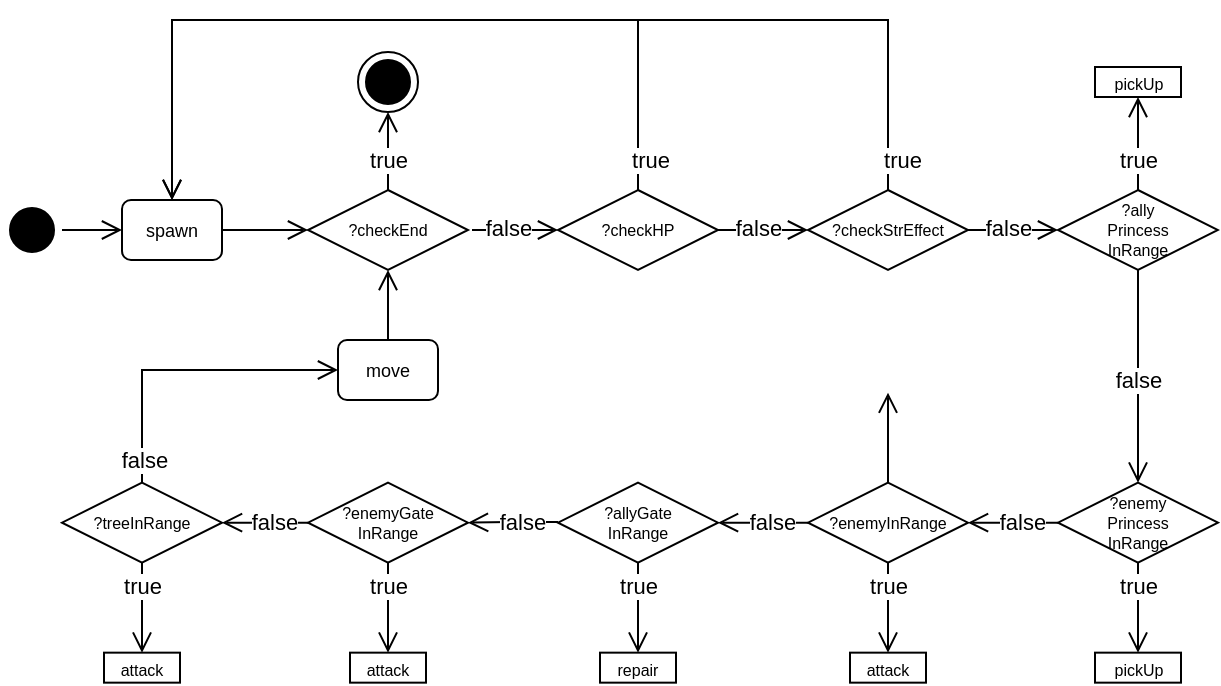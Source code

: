 <mxfile version="26.0.11">
  <diagram name="Page-1" id="e7e014a7-5840-1c2e-5031-d8a46d1fe8dd">
    <mxGraphModel dx="925" dy="481" grid="1" gridSize="10" guides="1" tooltips="1" connect="1" arrows="1" fold="1" page="1" pageScale="1" pageWidth="1169" pageHeight="826" background="none" math="0" shadow="0">
      <root>
        <mxCell id="0" />
        <mxCell id="1" parent="0" />
        <mxCell id="22" value="" style="edgeStyle=elbowEdgeStyle;elbow=vertical;align=left;verticalAlign=bottom;endArrow=open;endSize=8;exitX=0.5;exitY=0;endFill=1;rounded=0;exitDx=0;exitDy=0;entryX=0.5;entryY=1;entryDx=0;entryDy=0;" parent="1" source="rSYbZqv3cKX7zQpIJlmM-34" target="_Sj6H3lR2v7R7_RWuAPX-43" edge="1">
          <mxGeometry x="-1" relative="1" as="geometry">
            <mxPoint x="295" y="70" as="targetPoint" />
            <Array as="points" />
            <mxPoint x="440" y="200.0" as="sourcePoint" />
          </mxGeometry>
        </mxCell>
        <mxCell id="_Sj6H3lR2v7R7_RWuAPX-50" value="true" style="edgeLabel;html=1;align=center;verticalAlign=middle;resizable=0;points=[];" parent="22" vertex="1" connectable="0">
          <mxGeometry x="0.267" relative="1" as="geometry">
            <mxPoint y="9" as="offset" />
          </mxGeometry>
        </mxCell>
        <mxCell id="rSYbZqv3cKX7zQpIJlmM-36" style="edgeStyle=orthogonalEdgeStyle;rounded=0;orthogonalLoop=1;jettySize=auto;html=1;exitX=1;exitY=0.5;exitDx=0;exitDy=0;strokeColor=none;" parent="1" source="_Sj6H3lR2v7R7_RWuAPX-70" target="rSYbZqv3cKX7zQpIJlmM-35" edge="1">
          <mxGeometry relative="1" as="geometry" />
        </mxCell>
        <mxCell id="_Sj6H3lR2v7R7_RWuAPX-70" value="" style="ellipse;shape=startState;fillColor=#000000;strokeColor=#000000;" parent="1" vertex="1">
          <mxGeometry x="100" y="130" width="30" height="30" as="geometry" />
        </mxCell>
        <mxCell id="_Sj6H3lR2v7R7_RWuAPX-43" value="" style="ellipse;shape=endState;fillColor=#000000;strokeColor=#000000;" parent="1" vertex="1">
          <mxGeometry x="278" y="56" width="30" height="30" as="geometry" />
        </mxCell>
        <mxCell id="rSYbZqv3cKX7zQpIJlmM-34" value="?checkEnd" style="rhombus;fontSize=8;" parent="1" vertex="1">
          <mxGeometry x="253" y="125" width="80" height="40" as="geometry" />
        </mxCell>
        <mxCell id="rSYbZqv3cKX7zQpIJlmM-35" value="spawn" style="fontSize=9;verticalAlign=middle;horizontal=1;rounded=1;" parent="1" vertex="1">
          <mxGeometry x="160" y="130" width="50" height="30" as="geometry" />
        </mxCell>
        <mxCell id="rSYbZqv3cKX7zQpIJlmM-39" value="" style="edgeStyle=elbowEdgeStyle;elbow=horizontal;align=left;verticalAlign=bottom;endArrow=open;endSize=8;exitX=1;exitY=0.5;endFill=1;rounded=0;exitDx=0;exitDy=0;entryX=0;entryY=0.5;entryDx=0;entryDy=0;" parent="1" source="_Sj6H3lR2v7R7_RWuAPX-70" target="rSYbZqv3cKX7zQpIJlmM-35" edge="1">
          <mxGeometry x="-1" relative="1" as="geometry">
            <mxPoint x="60" y="-30" as="targetPoint" />
            <Array as="points" />
            <mxPoint x="155" y="70.0" as="sourcePoint" />
          </mxGeometry>
        </mxCell>
        <mxCell id="rSYbZqv3cKX7zQpIJlmM-43" value="" style="edgeStyle=elbowEdgeStyle;elbow=horizontal;align=left;verticalAlign=bottom;endArrow=open;endSize=8;exitX=1;exitY=0.5;endFill=1;rounded=0;exitDx=0;exitDy=0;entryX=0;entryY=0.5;entryDx=0;entryDy=0;" parent="1" source="rSYbZqv3cKX7zQpIJlmM-35" target="rSYbZqv3cKX7zQpIJlmM-34" edge="1">
          <mxGeometry x="-1" relative="1" as="geometry">
            <mxPoint x="260" y="144.62" as="targetPoint" />
            <Array as="points" />
            <mxPoint x="220" y="144.62" as="sourcePoint" />
          </mxGeometry>
        </mxCell>
        <mxCell id="rSYbZqv3cKX7zQpIJlmM-45" value="" style="edgeStyle=elbowEdgeStyle;elbow=horizontal;align=left;verticalAlign=bottom;endArrow=open;endSize=8;exitX=0.5;exitY=0;endFill=1;rounded=0;exitDx=0;exitDy=0;entryX=0;entryY=0.5;entryDx=0;entryDy=0;" parent="1" target="rSYbZqv3cKX7zQpIJlmM-47" edge="1">
          <mxGeometry x="-1" relative="1" as="geometry">
            <mxPoint x="335" y="90" as="targetPoint" />
            <Array as="points" />
            <mxPoint x="335" y="145" as="sourcePoint" />
          </mxGeometry>
        </mxCell>
        <mxCell id="rSYbZqv3cKX7zQpIJlmM-46" value="false" style="edgeLabel;html=1;align=center;verticalAlign=middle;resizable=0;points=[];" parent="rSYbZqv3cKX7zQpIJlmM-45" vertex="1" connectable="0">
          <mxGeometry x="0.267" relative="1" as="geometry">
            <mxPoint x="-9" y="-1" as="offset" />
          </mxGeometry>
        </mxCell>
        <mxCell id="rSYbZqv3cKX7zQpIJlmM-47" value="?checkHP" style="rhombus;fontSize=8;" parent="1" vertex="1">
          <mxGeometry x="378" y="125" width="80" height="40" as="geometry" />
        </mxCell>
        <mxCell id="rSYbZqv3cKX7zQpIJlmM-50" value="" style="edgeStyle=elbowEdgeStyle;elbow=vertical;align=left;verticalAlign=bottom;endArrow=open;endSize=8;exitX=0.5;exitY=0;endFill=1;rounded=0;exitDx=0;exitDy=0;entryX=0.5;entryY=0;entryDx=0;entryDy=0;" parent="1" source="rSYbZqv3cKX7zQpIJlmM-47" target="rSYbZqv3cKX7zQpIJlmM-35" edge="1">
          <mxGeometry x="-1" relative="1" as="geometry">
            <mxPoint x="418" y="86" as="targetPoint" />
            <Array as="points">
              <mxPoint x="300" y="40" />
            </Array>
            <mxPoint x="418" y="125" as="sourcePoint" />
          </mxGeometry>
        </mxCell>
        <mxCell id="rSYbZqv3cKX7zQpIJlmM-51" value="true" style="edgeLabel;html=1;align=center;verticalAlign=middle;resizable=0;points=[];" parent="rSYbZqv3cKX7zQpIJlmM-50" vertex="1" connectable="0">
          <mxGeometry x="0.267" relative="1" as="geometry">
            <mxPoint x="179" y="70" as="offset" />
          </mxGeometry>
        </mxCell>
        <mxCell id="rSYbZqv3cKX7zQpIJlmM-66" value="" style="edgeStyle=elbowEdgeStyle;elbow=horizontal;align=left;verticalAlign=bottom;endArrow=open;endSize=8;exitX=1;exitY=0.5;endFill=1;rounded=0;exitDx=0;exitDy=0;entryX=0;entryY=0.5;entryDx=0;entryDy=0;" parent="1" source="rSYbZqv3cKX7zQpIJlmM-47" target="rSYbZqv3cKX7zQpIJlmM-68" edge="1">
          <mxGeometry x="-1" relative="1" as="geometry">
            <mxPoint x="460" y="90" as="targetPoint" />
            <Array as="points" />
            <mxPoint x="460" y="145" as="sourcePoint" />
          </mxGeometry>
        </mxCell>
        <mxCell id="rSYbZqv3cKX7zQpIJlmM-67" value="false" style="edgeLabel;html=1;align=center;verticalAlign=middle;resizable=0;points=[];" parent="rSYbZqv3cKX7zQpIJlmM-66" vertex="1" connectable="0">
          <mxGeometry x="0.267" relative="1" as="geometry">
            <mxPoint x="-9" y="-1" as="offset" />
          </mxGeometry>
        </mxCell>
        <mxCell id="rSYbZqv3cKX7zQpIJlmM-68" value="?checkStrEffect" style="rhombus;fontSize=8;" parent="1" vertex="1">
          <mxGeometry x="503" y="125" width="80" height="40" as="geometry" />
        </mxCell>
        <mxCell id="rSYbZqv3cKX7zQpIJlmM-69" value="" style="edgeStyle=elbowEdgeStyle;elbow=vertical;align=left;verticalAlign=bottom;endArrow=open;endSize=8;exitX=0.5;exitY=0;endFill=1;rounded=0;exitDx=0;exitDy=0;entryX=0.5;entryY=0;entryDx=0;entryDy=0;" parent="1" source="rSYbZqv3cKX7zQpIJlmM-68" target="rSYbZqv3cKX7zQpIJlmM-35" edge="1">
          <mxGeometry x="-1" relative="1" as="geometry">
            <mxPoint x="290" y="120" as="targetPoint" />
            <Array as="points">
              <mxPoint x="425" y="40" />
            </Array>
            <mxPoint x="543" y="125" as="sourcePoint" />
          </mxGeometry>
        </mxCell>
        <mxCell id="rSYbZqv3cKX7zQpIJlmM-70" value="true" style="edgeLabel;html=1;align=center;verticalAlign=middle;resizable=0;points=[];" parent="rSYbZqv3cKX7zQpIJlmM-69" vertex="1" connectable="0">
          <mxGeometry x="0.267" relative="1" as="geometry">
            <mxPoint x="259" y="70" as="offset" />
          </mxGeometry>
        </mxCell>
        <mxCell id="rSYbZqv3cKX7zQpIJlmM-75" value="" style="edgeStyle=elbowEdgeStyle;elbow=horizontal;align=left;verticalAlign=bottom;endArrow=open;endSize=8;exitX=1;exitY=0.5;endFill=1;rounded=0;exitDx=0;exitDy=0;entryX=0;entryY=0.5;entryDx=0;entryDy=0;" parent="1" source="rSYbZqv3cKX7zQpIJlmM-68" target="rSYbZqv3cKX7zQpIJlmM-77" edge="1">
          <mxGeometry x="-1" relative="1" as="geometry">
            <mxPoint x="585" y="90" as="targetPoint" />
            <Array as="points" />
            <mxPoint x="583" y="145" as="sourcePoint" />
          </mxGeometry>
        </mxCell>
        <mxCell id="rSYbZqv3cKX7zQpIJlmM-76" value="false" style="edgeLabel;html=1;align=center;verticalAlign=middle;resizable=0;points=[];" parent="rSYbZqv3cKX7zQpIJlmM-75" vertex="1" connectable="0">
          <mxGeometry x="0.267" relative="1" as="geometry">
            <mxPoint x="-9" y="-1" as="offset" />
          </mxGeometry>
        </mxCell>
        <mxCell id="rSYbZqv3cKX7zQpIJlmM-77" value="?ally&#xa;Princess&#xa;InRange" style="rhombus;fontSize=8;" parent="1" vertex="1">
          <mxGeometry x="628" y="125" width="80" height="40" as="geometry" />
        </mxCell>
        <mxCell id="rSYbZqv3cKX7zQpIJlmM-78" value="" style="edgeStyle=elbowEdgeStyle;elbow=vertical;align=left;verticalAlign=bottom;endArrow=open;endSize=8;exitX=0.5;exitY=0;endFill=1;rounded=0;exitDx=0;exitDy=0;entryX=0.5;entryY=1;entryDx=0;entryDy=0;" parent="1" source="rSYbZqv3cKX7zQpIJlmM-77" target="rSYbZqv3cKX7zQpIJlmM-115" edge="1">
          <mxGeometry x="-1" relative="1" as="geometry">
            <mxPoint x="668" y="80" as="targetPoint" />
            <Array as="points" />
            <mxPoint x="668" y="125" as="sourcePoint" />
          </mxGeometry>
        </mxCell>
        <mxCell id="rSYbZqv3cKX7zQpIJlmM-79" value="true" style="edgeLabel;html=1;align=center;verticalAlign=middle;resizable=0;points=[];" parent="rSYbZqv3cKX7zQpIJlmM-78" vertex="1" connectable="0">
          <mxGeometry x="0.267" relative="1" as="geometry">
            <mxPoint y="14" as="offset" />
          </mxGeometry>
        </mxCell>
        <mxCell id="rSYbZqv3cKX7zQpIJlmM-81" value="" style="edgeStyle=elbowEdgeStyle;elbow=horizontal;align=left;verticalAlign=bottom;endArrow=open;endSize=8;exitX=0.5;exitY=1;endFill=1;rounded=0;exitDx=0;exitDy=0;entryX=0.5;entryY=0;entryDx=0;entryDy=0;" parent="1" source="rSYbZqv3cKX7zQpIJlmM-77" target="rSYbZqv3cKX7zQpIJlmM-83" edge="1">
          <mxGeometry x="-1" relative="1" as="geometry">
            <mxPoint x="710" y="90" as="targetPoint" />
            <Array as="points">
              <mxPoint x="668" y="190" />
            </Array>
            <mxPoint x="708" y="145" as="sourcePoint" />
          </mxGeometry>
        </mxCell>
        <mxCell id="rSYbZqv3cKX7zQpIJlmM-82" value="false" style="edgeLabel;html=1;align=center;verticalAlign=middle;resizable=0;points=[];" parent="rSYbZqv3cKX7zQpIJlmM-81" vertex="1" connectable="0">
          <mxGeometry x="0.267" relative="1" as="geometry">
            <mxPoint y="-13" as="offset" />
          </mxGeometry>
        </mxCell>
        <mxCell id="rSYbZqv3cKX7zQpIJlmM-83" value="?enemy&#xa;Princess&#xa;InRange" style="rhombus;fontSize=8;" parent="1" vertex="1">
          <mxGeometry x="628" y="271.33" width="80" height="40" as="geometry" />
        </mxCell>
        <mxCell id="rSYbZqv3cKX7zQpIJlmM-84" value="" style="edgeStyle=elbowEdgeStyle;elbow=vertical;align=left;verticalAlign=bottom;endArrow=open;endSize=8;exitX=0.5;exitY=1;endFill=1;rounded=0;exitDx=0;exitDy=0;entryX=0.5;entryY=0;entryDx=0;entryDy=0;" parent="1" source="rSYbZqv3cKX7zQpIJlmM-83" target="rSYbZqv3cKX7zQpIJlmM-86" edge="1">
          <mxGeometry x="-1" relative="1" as="geometry">
            <mxPoint x="668" y="226.33" as="targetPoint" />
            <Array as="points" />
            <mxPoint x="668" y="271.33" as="sourcePoint" />
          </mxGeometry>
        </mxCell>
        <mxCell id="rSYbZqv3cKX7zQpIJlmM-85" value="true" style="edgeLabel;html=1;align=center;verticalAlign=middle;resizable=0;points=[];" parent="rSYbZqv3cKX7zQpIJlmM-84" vertex="1" connectable="0">
          <mxGeometry x="0.267" relative="1" as="geometry">
            <mxPoint y="-17" as="offset" />
          </mxGeometry>
        </mxCell>
        <mxCell id="rSYbZqv3cKX7zQpIJlmM-86" value="&lt;font style=&quot;font-size: 8px;&quot;&gt;pickUp&lt;/font&gt;" style="rounded=0;whiteSpace=wrap;html=1;" parent="1" vertex="1">
          <mxGeometry x="646.5" y="356.33" width="43" height="15" as="geometry" />
        </mxCell>
        <mxCell id="rSYbZqv3cKX7zQpIJlmM-109" value="" style="edgeStyle=elbowEdgeStyle;elbow=horizontal;align=left;verticalAlign=bottom;endArrow=open;endSize=8;endFill=1;rounded=0;exitX=0;exitY=0.5;exitDx=0;exitDy=0;entryX=1;entryY=0.5;entryDx=0;entryDy=0;" parent="1" source="rSYbZqv3cKX7zQpIJlmM-83" target="rSYbZqv3cKX7zQpIJlmM-130" edge="1">
          <mxGeometry x="-1" relative="1" as="geometry">
            <mxPoint x="583" y="291.33" as="targetPoint" />
            <Array as="points" />
            <mxPoint x="630" y="321.33" as="sourcePoint" />
          </mxGeometry>
        </mxCell>
        <mxCell id="rSYbZqv3cKX7zQpIJlmM-110" value="false" style="edgeLabel;html=1;align=center;verticalAlign=middle;resizable=0;points=[];" parent="rSYbZqv3cKX7zQpIJlmM-109" vertex="1" connectable="0">
          <mxGeometry x="0.267" relative="1" as="geometry">
            <mxPoint x="10" y="-1" as="offset" />
          </mxGeometry>
        </mxCell>
        <mxCell id="rSYbZqv3cKX7zQpIJlmM-112" value="" style="edgeStyle=elbowEdgeStyle;elbow=vertical;align=left;verticalAlign=bottom;endArrow=open;endSize=8;exitX=0.5;exitY=1;endFill=1;rounded=0;exitDx=0;exitDy=0;entryX=0.5;entryY=0;entryDx=0;entryDy=0;" parent="1" target="rSYbZqv3cKX7zQpIJlmM-114" edge="1">
          <mxGeometry x="-1" relative="1" as="geometry">
            <mxPoint x="543" y="226.33" as="targetPoint" />
            <Array as="points" />
            <mxPoint x="543" y="311.33" as="sourcePoint" />
          </mxGeometry>
        </mxCell>
        <mxCell id="rSYbZqv3cKX7zQpIJlmM-115" value="&lt;font style=&quot;font-size: 8px;&quot;&gt;pickUp&lt;/font&gt;" style="rounded=0;whiteSpace=wrap;html=1;" parent="1" vertex="1">
          <mxGeometry x="646.5" y="63.5" width="43" height="15" as="geometry" />
        </mxCell>
        <mxCell id="rSYbZqv3cKX7zQpIJlmM-130" value="?enemyInRange" style="rhombus;fontSize=8;" parent="1" vertex="1">
          <mxGeometry x="503" y="271.33" width="80" height="40" as="geometry" />
        </mxCell>
        <mxCell id="rSYbZqv3cKX7zQpIJlmM-131" value="" style="edgeStyle=elbowEdgeStyle;elbow=vertical;align=left;verticalAlign=bottom;endArrow=open;endSize=8;exitX=0.5;exitY=1;endFill=1;rounded=0;exitDx=0;exitDy=0;entryX=0.5;entryY=0;entryDx=0;entryDy=0;" parent="1" source="rSYbZqv3cKX7zQpIJlmM-130" target="rSYbZqv3cKX7zQpIJlmM-133" edge="1">
          <mxGeometry x="-1" relative="1" as="geometry">
            <mxPoint x="543" y="226.33" as="targetPoint" />
            <Array as="points" />
            <mxPoint x="543" y="311.33" as="sourcePoint" />
          </mxGeometry>
        </mxCell>
        <mxCell id="rSYbZqv3cKX7zQpIJlmM-132" value="true" style="edgeLabel;html=1;align=center;verticalAlign=middle;resizable=0;points=[];" parent="rSYbZqv3cKX7zQpIJlmM-131" vertex="1" connectable="0">
          <mxGeometry x="0.267" relative="1" as="geometry">
            <mxPoint y="-17" as="offset" />
          </mxGeometry>
        </mxCell>
        <mxCell id="rSYbZqv3cKX7zQpIJlmM-133" value="&lt;font style=&quot;font-size: 8px;&quot;&gt;attack&lt;/font&gt;" style="rounded=0;whiteSpace=wrap;html=1;" parent="1" vertex="1">
          <mxGeometry x="524" y="356.33" width="38" height="15" as="geometry" />
        </mxCell>
        <mxCell id="rSYbZqv3cKX7zQpIJlmM-134" value="" style="edgeStyle=elbowEdgeStyle;elbow=horizontal;align=left;verticalAlign=bottom;endArrow=open;endSize=8;endFill=1;rounded=0;entryX=1;entryY=0.5;entryDx=0;entryDy=0;exitX=0;exitY=0.5;exitDx=0;exitDy=0;" parent="1" source="rSYbZqv3cKX7zQpIJlmM-130" target="rSYbZqv3cKX7zQpIJlmM-136" edge="1">
          <mxGeometry x="-1" relative="1" as="geometry">
            <mxPoint x="455" y="291.33" as="targetPoint" />
            <Array as="points" />
            <mxPoint x="503" y="291.33" as="sourcePoint" />
          </mxGeometry>
        </mxCell>
        <mxCell id="rSYbZqv3cKX7zQpIJlmM-135" value="false" style="edgeLabel;html=1;align=center;verticalAlign=middle;resizable=0;points=[];" parent="rSYbZqv3cKX7zQpIJlmM-134" vertex="1" connectable="0">
          <mxGeometry x="0.267" relative="1" as="geometry">
            <mxPoint x="10" y="-1" as="offset" />
          </mxGeometry>
        </mxCell>
        <mxCell id="rSYbZqv3cKX7zQpIJlmM-136" value="?allyGate&#xa;InRange" style="rhombus;fontSize=8;" parent="1" vertex="1">
          <mxGeometry x="378" y="271.33" width="80" height="40" as="geometry" />
        </mxCell>
        <mxCell id="rSYbZqv3cKX7zQpIJlmM-137" value="" style="edgeStyle=elbowEdgeStyle;elbow=vertical;align=left;verticalAlign=bottom;endArrow=open;endSize=8;exitX=0.5;exitY=1;endFill=1;rounded=0;exitDx=0;exitDy=0;entryX=0.5;entryY=0;entryDx=0;entryDy=0;" parent="1" source="rSYbZqv3cKX7zQpIJlmM-136" target="rSYbZqv3cKX7zQpIJlmM-139" edge="1">
          <mxGeometry x="-1" relative="1" as="geometry">
            <mxPoint x="418" y="226.33" as="targetPoint" />
            <Array as="points" />
            <mxPoint x="418" y="311.33" as="sourcePoint" />
          </mxGeometry>
        </mxCell>
        <mxCell id="rSYbZqv3cKX7zQpIJlmM-138" value="true" style="edgeLabel;html=1;align=center;verticalAlign=middle;resizable=0;points=[];" parent="rSYbZqv3cKX7zQpIJlmM-137" vertex="1" connectable="0">
          <mxGeometry x="0.267" relative="1" as="geometry">
            <mxPoint y="-17" as="offset" />
          </mxGeometry>
        </mxCell>
        <mxCell id="rSYbZqv3cKX7zQpIJlmM-139" value="&lt;font style=&quot;font-size: 8px;&quot;&gt;repair&lt;/font&gt;" style="rounded=0;whiteSpace=wrap;html=1;" parent="1" vertex="1">
          <mxGeometry x="399" y="356.33" width="38" height="15" as="geometry" />
        </mxCell>
        <mxCell id="rSYbZqv3cKX7zQpIJlmM-140" value="move" style="fontSize=9;verticalAlign=middle;horizontal=1;rounded=1;" parent="1" vertex="1">
          <mxGeometry x="268" y="200" width="50" height="30" as="geometry" />
        </mxCell>
        <mxCell id="rSYbZqv3cKX7zQpIJlmM-148" value="" style="edgeStyle=elbowEdgeStyle;elbow=horizontal;align=left;verticalAlign=bottom;endArrow=open;endSize=8;exitX=0.5;exitY=0;endFill=1;rounded=0;exitDx=0;exitDy=0;entryX=0.5;entryY=1;entryDx=0;entryDy=0;" parent="1" source="rSYbZqv3cKX7zQpIJlmM-140" target="rSYbZqv3cKX7zQpIJlmM-34" edge="1">
          <mxGeometry x="-1" relative="1" as="geometry">
            <mxPoint x="296" y="190" as="targetPoint" />
            <Array as="points" />
            <mxPoint x="253" y="190" as="sourcePoint" />
          </mxGeometry>
        </mxCell>
        <mxCell id="rSYbZqv3cKX7zQpIJlmM-153" value="" style="edgeStyle=elbowEdgeStyle;elbow=horizontal;align=left;verticalAlign=bottom;endArrow=open;endSize=8;endFill=1;rounded=0;entryX=1;entryY=0.5;entryDx=0;entryDy=0;exitX=0;exitY=0.5;exitDx=0;exitDy=0;" parent="1" target="rSYbZqv3cKX7zQpIJlmM-155" edge="1">
          <mxGeometry x="-1" relative="1" as="geometry">
            <mxPoint x="330" y="291.33" as="targetPoint" />
            <Array as="points" />
            <mxPoint x="378" y="291" as="sourcePoint" />
          </mxGeometry>
        </mxCell>
        <mxCell id="rSYbZqv3cKX7zQpIJlmM-154" value="false" style="edgeLabel;html=1;align=center;verticalAlign=middle;resizable=0;points=[];" parent="rSYbZqv3cKX7zQpIJlmM-153" vertex="1" connectable="0">
          <mxGeometry x="0.267" relative="1" as="geometry">
            <mxPoint x="10" y="-1" as="offset" />
          </mxGeometry>
        </mxCell>
        <mxCell id="rSYbZqv3cKX7zQpIJlmM-155" value="?enemyGate&#xa;InRange" style="rhombus;fontSize=8;" parent="1" vertex="1">
          <mxGeometry x="253" y="271.33" width="80" height="40" as="geometry" />
        </mxCell>
        <mxCell id="rSYbZqv3cKX7zQpIJlmM-156" value="" style="edgeStyle=elbowEdgeStyle;elbow=vertical;align=left;verticalAlign=bottom;endArrow=open;endSize=8;exitX=0.5;exitY=1;endFill=1;rounded=0;exitDx=0;exitDy=0;entryX=0.5;entryY=0;entryDx=0;entryDy=0;" parent="1" source="rSYbZqv3cKX7zQpIJlmM-155" target="rSYbZqv3cKX7zQpIJlmM-158" edge="1">
          <mxGeometry x="-1" relative="1" as="geometry">
            <mxPoint x="293" y="226.33" as="targetPoint" />
            <Array as="points" />
            <mxPoint x="293" y="311.33" as="sourcePoint" />
          </mxGeometry>
        </mxCell>
        <mxCell id="rSYbZqv3cKX7zQpIJlmM-157" value="true" style="edgeLabel;html=1;align=center;verticalAlign=middle;resizable=0;points=[];" parent="rSYbZqv3cKX7zQpIJlmM-156" vertex="1" connectable="0">
          <mxGeometry x="0.267" relative="1" as="geometry">
            <mxPoint y="-17" as="offset" />
          </mxGeometry>
        </mxCell>
        <mxCell id="rSYbZqv3cKX7zQpIJlmM-158" value="&lt;font style=&quot;font-size: 8px;&quot;&gt;attack&lt;/font&gt;" style="rounded=0;whiteSpace=wrap;html=1;" parent="1" vertex="1">
          <mxGeometry x="274" y="356.33" width="38" height="15" as="geometry" />
        </mxCell>
        <mxCell id="rSYbZqv3cKX7zQpIJlmM-163" value="" style="edgeStyle=elbowEdgeStyle;elbow=horizontal;align=left;verticalAlign=bottom;endArrow=open;endSize=8;endFill=1;rounded=0;entryX=1;entryY=0.5;entryDx=0;entryDy=0;exitX=0;exitY=0.5;exitDx=0;exitDy=0;" parent="1" source="rSYbZqv3cKX7zQpIJlmM-155" target="rSYbZqv3cKX7zQpIJlmM-165" edge="1">
          <mxGeometry x="-1" relative="1" as="geometry">
            <mxPoint x="207" y="291.33" as="targetPoint" />
            <Array as="points" />
            <mxPoint x="255" y="291" as="sourcePoint" />
          </mxGeometry>
        </mxCell>
        <mxCell id="rSYbZqv3cKX7zQpIJlmM-164" value="false" style="edgeLabel;html=1;align=center;verticalAlign=middle;resizable=0;points=[];" parent="rSYbZqv3cKX7zQpIJlmM-163" vertex="1" connectable="0">
          <mxGeometry x="0.267" relative="1" as="geometry">
            <mxPoint x="10" y="-1" as="offset" />
          </mxGeometry>
        </mxCell>
        <mxCell id="rSYbZqv3cKX7zQpIJlmM-165" value="?treeInRange" style="rhombus;fontSize=8;" parent="1" vertex="1">
          <mxGeometry x="130" y="271.33" width="80" height="40" as="geometry" />
        </mxCell>
        <mxCell id="rSYbZqv3cKX7zQpIJlmM-166" value="" style="edgeStyle=elbowEdgeStyle;elbow=vertical;align=left;verticalAlign=bottom;endArrow=open;endSize=8;exitX=0.5;exitY=1;endFill=1;rounded=0;exitDx=0;exitDy=0;entryX=0.5;entryY=0;entryDx=0;entryDy=0;" parent="1" source="rSYbZqv3cKX7zQpIJlmM-165" target="rSYbZqv3cKX7zQpIJlmM-168" edge="1">
          <mxGeometry x="-1" relative="1" as="geometry">
            <mxPoint x="170" y="226.33" as="targetPoint" />
            <Array as="points" />
            <mxPoint x="170" y="311.33" as="sourcePoint" />
          </mxGeometry>
        </mxCell>
        <mxCell id="rSYbZqv3cKX7zQpIJlmM-167" value="true" style="edgeLabel;html=1;align=center;verticalAlign=middle;resizable=0;points=[];" parent="rSYbZqv3cKX7zQpIJlmM-166" vertex="1" connectable="0">
          <mxGeometry x="0.267" relative="1" as="geometry">
            <mxPoint y="-17" as="offset" />
          </mxGeometry>
        </mxCell>
        <mxCell id="rSYbZqv3cKX7zQpIJlmM-168" value="&lt;font style=&quot;font-size: 8px;&quot;&gt;attack&lt;/font&gt;" style="rounded=0;whiteSpace=wrap;html=1;" parent="1" vertex="1">
          <mxGeometry x="151" y="356.33" width="38" height="15" as="geometry" />
        </mxCell>
        <mxCell id="rSYbZqv3cKX7zQpIJlmM-170" value="" style="edgeStyle=elbowEdgeStyle;elbow=horizontal;align=left;verticalAlign=bottom;endArrow=open;endSize=8;endFill=1;rounded=0;entryX=0;entryY=0.5;entryDx=0;entryDy=0;exitX=0.5;exitY=0;exitDx=0;exitDy=0;" parent="1" source="rSYbZqv3cKX7zQpIJlmM-165" target="rSYbZqv3cKX7zQpIJlmM-140" edge="1">
          <mxGeometry x="-1" relative="1" as="geometry">
            <mxPoint x="95" y="301" as="targetPoint" />
            <Array as="points">
              <mxPoint x="170" y="240" />
            </Array>
            <mxPoint x="138" y="301" as="sourcePoint" />
          </mxGeometry>
        </mxCell>
        <mxCell id="rSYbZqv3cKX7zQpIJlmM-171" value="false" style="edgeLabel;html=1;align=center;verticalAlign=middle;resizable=0;points=[];" parent="rSYbZqv3cKX7zQpIJlmM-170" vertex="1" connectable="0">
          <mxGeometry x="0.267" relative="1" as="geometry">
            <mxPoint x="-41" y="45" as="offset" />
          </mxGeometry>
        </mxCell>
      </root>
    </mxGraphModel>
  </diagram>
</mxfile>
